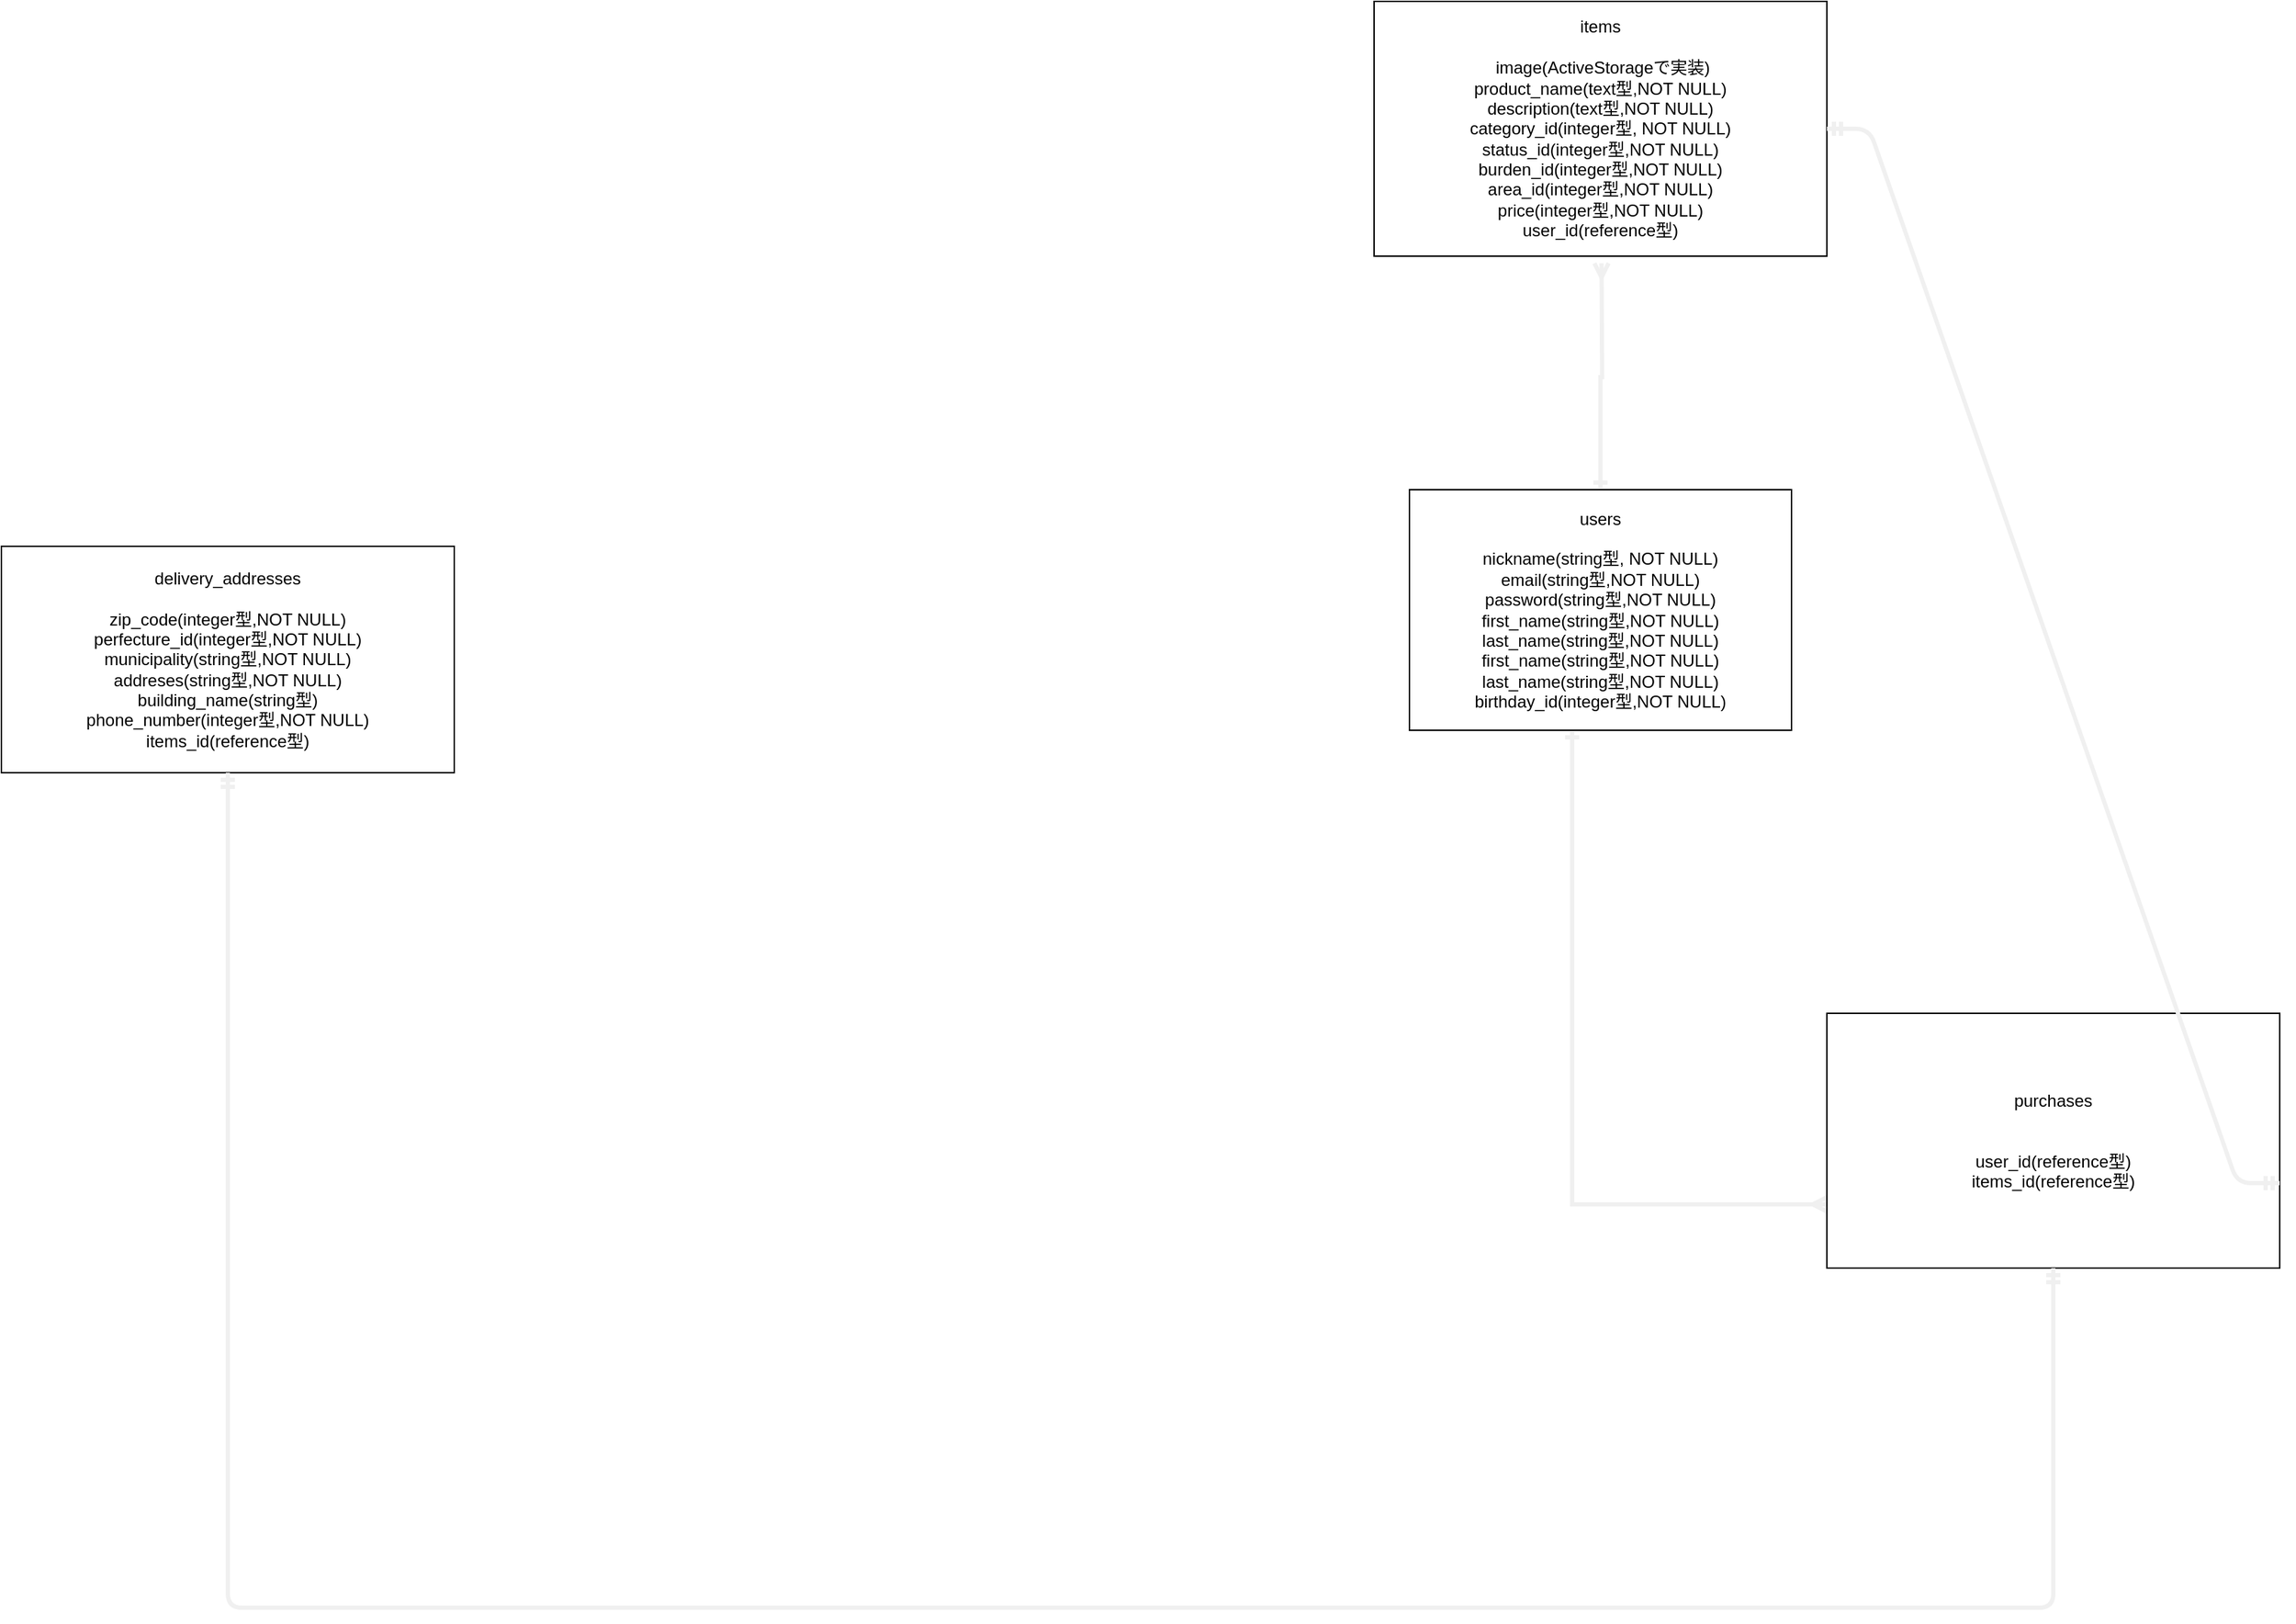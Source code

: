 <mxfile version="13.6.5">
    <diagram id="Qe_09sss59vSIgyLKHz8" name="ページ1">
        <mxGraphModel dx="4762" dy="2193" grid="1" gridSize="10" guides="1" tooltips="1" connect="1" arrows="1" fold="1" page="1" pageScale="1" pageWidth="827" pageHeight="1169" math="0" shadow="0">
            <root>
                <mxCell id="0"/>
                <mxCell id="1" parent="0"/>
                <mxCell id="26" style="edgeStyle=orthogonalEdgeStyle;rounded=0;jumpSize=6;orthogonalLoop=1;jettySize=auto;html=1;exitX=0.5;exitY=0;exitDx=0;exitDy=0;startArrow=ERone;startFill=0;endArrow=ERmany;endFill=0;strokeColor=#f0f0f0;strokeWidth=3;" parent="1" source="3" edge="1">
                    <mxGeometry relative="1" as="geometry">
                        <mxPoint x="-1959.286" y="-530" as="targetPoint"/>
                    </mxGeometry>
                </mxCell>
                <mxCell id="30" style="edgeStyle=elbowEdgeStyle;rounded=0;jumpSize=6;orthogonalLoop=1;jettySize=auto;html=1;startArrow=ERone;startFill=0;endArrow=ERmany;endFill=0;strokeColor=#f0f0f0;strokeWidth=3;entryX=0;entryY=0.75;entryDx=0;entryDy=0;" parent="1" source="3" target="11" edge="1">
                    <mxGeometry relative="1" as="geometry">
                        <mxPoint x="-1960" y="120" as="targetPoint"/>
                        <Array as="points">
                            <mxPoint x="-1980" y="70"/>
                            <mxPoint x="-1960" y="110"/>
                        </Array>
                    </mxGeometry>
                </mxCell>
                <mxCell id="3" value="&lt;span style=&quot;font-weight: normal&quot;&gt;users&lt;br&gt;&lt;br&gt;nickname(string型, NOT NULL)&lt;br&gt;email(string型,NOT NULL)&lt;br&gt;password(string型,NOT NULL)&lt;br&gt;first_name(string型,NOT NULL)&lt;br&gt;last_name(string型,NOT NULL)&lt;br&gt;first_name(string型,NOT NULL)&lt;br&gt;last_name(string型,NOT NULL)&lt;br&gt;birthday_id(integer型,NOT NULL)&lt;/span&gt;" style="rounded=0;whiteSpace=wrap;html=1;fontStyle=1" parent="1" vertex="1">
                    <mxGeometry x="-2095" y="-370" width="270" height="170" as="geometry"/>
                </mxCell>
                <mxCell id="9" value="items&lt;br&gt;&lt;br&gt;&amp;nbsp;image(ActiveStorageで実装)&lt;br&gt;product_name(text型,NOT NULL)&lt;br&gt;description(text型,NOT NULL)&lt;br&gt;category_id(integer型, NOT NULL)&lt;br&gt;status_id(integer型,NOT NULL)&lt;br&gt;burden_id(integer型,NOT NULL)&lt;br&gt;area_id(integer型,NOT NULL)&lt;br&gt;price(integer型,NOT NULL)&lt;br&gt;user_id(reference型)" style="rounded=0;whiteSpace=wrap;html=1;" parent="1" vertex="1">
                    <mxGeometry x="-2120" y="-715" width="320" height="180" as="geometry"/>
                </mxCell>
                <mxCell id="11" value="purchases&lt;br&gt;&lt;br&gt;&lt;br&gt;user_id(reference型)&lt;br&gt;items_id(reference型)" style="rounded=0;whiteSpace=wrap;html=1;" parent="1" vertex="1">
                    <mxGeometry x="-1800" width="320" height="180" as="geometry"/>
                </mxCell>
                <mxCell id="12" value="delivery_addresses&lt;br&gt;&lt;br&gt;zip_code(integer型,NOT NULL)&lt;br&gt;perfecture_id(integer型,NOT NULL)&lt;br&gt;municipality(string型,NOT NULL)&lt;br&gt;addreses(string型,NOT NULL)&lt;br&gt;building_name(string型)&lt;br&gt;phone_number(integer型,NOT NULL)&lt;br&gt;items_id(reference型)" style="rounded=0;whiteSpace=wrap;html=1;" parent="1" vertex="1">
                    <mxGeometry x="-3090" y="-330" width="320" height="160" as="geometry"/>
                </mxCell>
                <mxCell id="23" value="" style="edgeStyle=orthogonalEdgeStyle;fontSize=12;html=1;endArrow=ERmandOne;startArrow=ERmandOne;strokeColor=#f0f0f0;strokeWidth=3;entryX=0.5;entryY=1;entryDx=0;entryDy=0;exitX=0.5;exitY=1;exitDx=0;exitDy=0;" parent="1" source="12" target="11" edge="1">
                    <mxGeometry width="100" height="100" relative="1" as="geometry">
                        <mxPoint x="-2964" y="-150" as="sourcePoint"/>
                        <mxPoint x="-2124" y="-180" as="targetPoint"/>
                        <Array as="points">
                            <mxPoint x="-2930" y="420"/>
                            <mxPoint x="-1640" y="420"/>
                        </Array>
                    </mxGeometry>
                </mxCell>
                <mxCell id="24" value="" style="edgeStyle=entityRelationEdgeStyle;fontSize=12;html=1;endArrow=ERmandOne;startArrow=ERmandOne;strokeColor=#f0f0f0;strokeWidth=3;exitX=1;exitY=0.667;exitDx=0;exitDy=0;exitPerimeter=0;" parent="1" source="11" target="9" edge="1">
                    <mxGeometry width="100" height="100" relative="1" as="geometry">
                        <mxPoint x="-1960" y="-270" as="sourcePoint"/>
                        <mxPoint x="-1960" y="-530" as="targetPoint"/>
                    </mxGeometry>
                </mxCell>
            </root>
        </mxGraphModel>
    </diagram>
</mxfile>